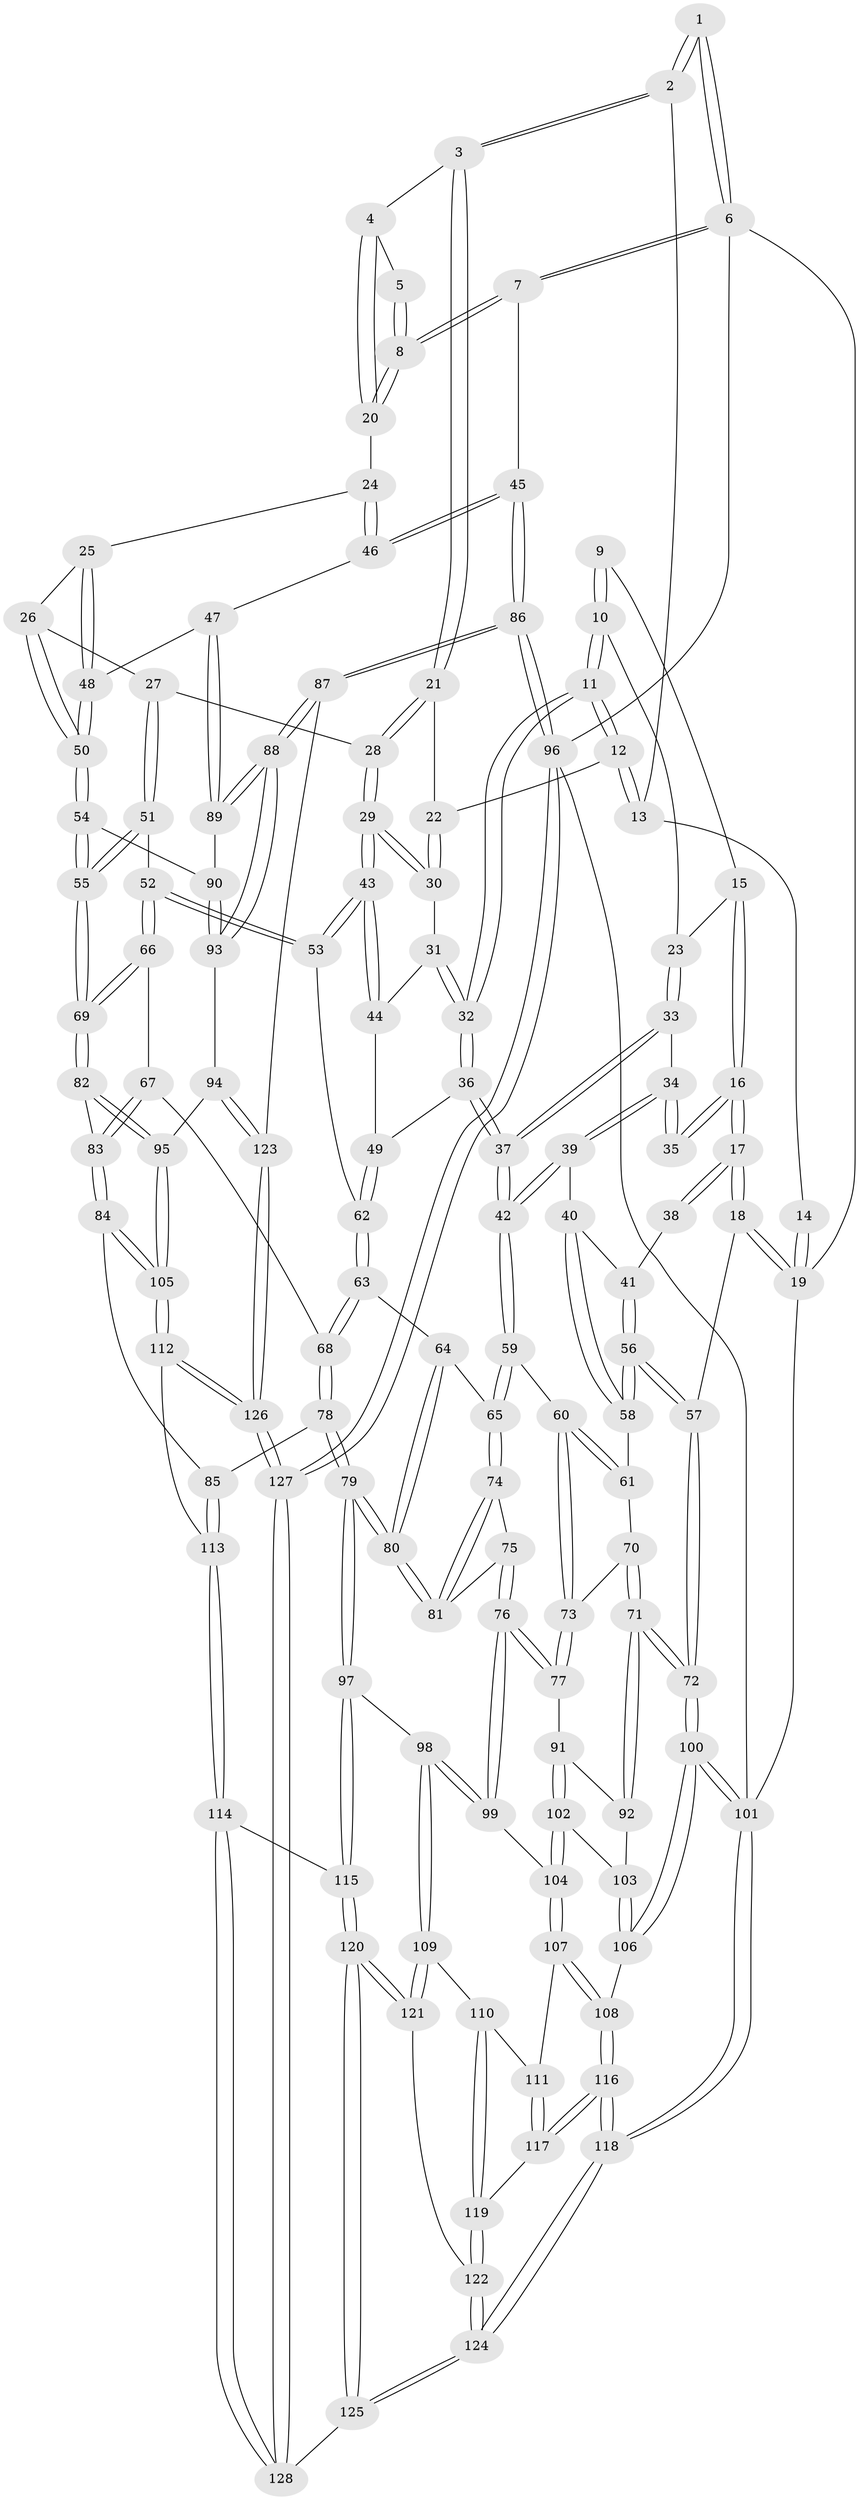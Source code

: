 // coarse degree distribution, {4: 0.30337078651685395, 5: 0.4044943820224719, 6: 0.20224719101123595, 2: 0.02247191011235955, 3: 0.056179775280898875, 7: 0.011235955056179775}
// Generated by graph-tools (version 1.1) at 2025/21/03/04/25 18:21:20]
// undirected, 128 vertices, 317 edges
graph export_dot {
graph [start="1"]
  node [color=gray90,style=filled];
  1 [pos="+1+0"];
  2 [pos="+0.6510200214536257+0"];
  3 [pos="+0.7035410728910387+0.1162838984646803"];
  4 [pos="+0.875210571859631+0.05694568878513301"];
  5 [pos="+0.8842792264276582+0.047237114936000635"];
  6 [pos="+1+0"];
  7 [pos="+1+0.1579088975130971"];
  8 [pos="+1+0.15921405126145144"];
  9 [pos="+0.15564853268864234+0"];
  10 [pos="+0.2723598564394337+0.17284837615643864"];
  11 [pos="+0.34193461115634244+0.17743988395568414"];
  12 [pos="+0.38546139916710137+0.16057093038973144"];
  13 [pos="+0.47817309361595944+0"];
  14 [pos="+0.15229069956103017+0"];
  15 [pos="+0.05616968252061668+0.13038682749013483"];
  16 [pos="+0+0.192587883489022"];
  17 [pos="+0+0.24167714157945214"];
  18 [pos="+0+0.2582946659587395"];
  19 [pos="+0+0"];
  20 [pos="+1+0.20250939097566537"];
  21 [pos="+0.703401435812022+0.13142707915455323"];
  22 [pos="+0.4009106446405747+0.16764235449159476"];
  23 [pos="+0.25256534349769644+0.18366928240797198"];
  24 [pos="+0.8853877373803537+0.23180802357138178"];
  25 [pos="+0.8762733478120461+0.23263473234041027"];
  26 [pos="+0.811799975208027+0.23496945806823813"];
  27 [pos="+0.775330386082318+0.22479022309370159"];
  28 [pos="+0.720643132690152+0.1759959903991834"];
  29 [pos="+0.5631090601721032+0.31166013412890703"];
  30 [pos="+0.4857209463898943+0.27497560909248814"];
  31 [pos="+0.469257239001243+0.3013021401076057"];
  32 [pos="+0.3563857648919032+0.3817029507524177"];
  33 [pos="+0.23812186415977288+0.20784263876838788"];
  34 [pos="+0.18654491202469684+0.2658023429897902"];
  35 [pos="+0.17889264741362873+0.2663541143464185"];
  36 [pos="+0.3536895934204998+0.40416535361286016"];
  37 [pos="+0.282473479789085+0.43559291911090603"];
  38 [pos="+0.08286374264940637+0.3030568809491256"];
  39 [pos="+0.17294907422053477+0.3740662676450051"];
  40 [pos="+0.1510574919007852+0.3746629234931685"];
  41 [pos="+0.12231392213594455+0.36532182418771514"];
  42 [pos="+0.2460820593636839+0.4623305369248703"];
  43 [pos="+0.5664902124713921+0.406009801789457"];
  44 [pos="+0.45426345270249274+0.3661326407605601"];
  45 [pos="+1+0.4673213479994281"];
  46 [pos="+0.9721775333319713+0.49941782829400483"];
  47 [pos="+0.9715402327709406+0.4996233309438326"];
  48 [pos="+0.9237725447372362+0.5094388284692991"];
  49 [pos="+0.37065774663131973+0.41175072415920083"];
  50 [pos="+0.8735333958456665+0.5228392852944472"];
  51 [pos="+0.7088255993554837+0.41410868165182546"];
  52 [pos="+0.5759518054468449+0.42531976760344903"];
  53 [pos="+0.567990931969569+0.41234210592645054"];
  54 [pos="+0.830391953341292+0.5526670399111868"];
  55 [pos="+0.8069085382715852+0.5553846736255802"];
  56 [pos="+0+0.4127078034663143"];
  57 [pos="+0+0.3986528706178124"];
  58 [pos="+0.05512695182387029+0.4652013816218816"];
  59 [pos="+0.2438558274543294+0.46943033251822164"];
  60 [pos="+0.21176350544222303+0.49618375063347514"];
  61 [pos="+0.06661422582938577+0.47227002993066336"];
  62 [pos="+0.39505225329474913+0.43244872203373724"];
  63 [pos="+0.44436855561977884+0.5356148229827491"];
  64 [pos="+0.3664115517622441+0.5605868047124377"];
  65 [pos="+0.3123244153378713+0.5515655351813897"];
  66 [pos="+0.5675233309710762+0.47368825622680005"];
  67 [pos="+0.5260816123908943+0.5314174637658146"];
  68 [pos="+0.45293840263739+0.5400031020392724"];
  69 [pos="+0.7466737060248392+0.6014159874641254"];
  70 [pos="+0.08567793990345517+0.5577567465430869"];
  71 [pos="+0+0.6224108206366273"];
  72 [pos="+0+0.6209701527912703"];
  73 [pos="+0.16136999808318295+0.6113730634620724"];
  74 [pos="+0.3075632954753966+0.581031916941918"];
  75 [pos="+0.26167394158574847+0.6292795389098078"];
  76 [pos="+0.1976481897412621+0.6554365395033502"];
  77 [pos="+0.16060156923330873+0.6270058713902543"];
  78 [pos="+0.4276275723988745+0.73217483577218"];
  79 [pos="+0.3904859993534036+0.742915974092506"];
  80 [pos="+0.3900138749426366+0.7418548349131131"];
  81 [pos="+0.3379509855834987+0.6650051420128201"];
  82 [pos="+0.7356003662859326+0.6172450087591909"];
  83 [pos="+0.5793017685550301+0.6448676946736877"];
  84 [pos="+0.5550642389756709+0.6824353274166834"];
  85 [pos="+0.4528060246515566+0.7343893169135985"];
  86 [pos="+1+0.8812178464800007"];
  87 [pos="+1+0.838547446145216"];
  88 [pos="+1+0.8291386476963223"];
  89 [pos="+0.9796363280718015+0.6647689019357185"];
  90 [pos="+0.8460628346172976+0.5812731306945745"];
  91 [pos="+0.13477452114103927+0.643337394995203"];
  92 [pos="+0.026598894380964955+0.6523806710143251"];
  93 [pos="+0.9364704242288682+0.7922717663432536"];
  94 [pos="+0.8237131808762884+0.8182699271058071"];
  95 [pos="+0.7384233151116408+0.8281345140651356"];
  96 [pos="+1+1"];
  97 [pos="+0.35734400321535564+0.7734043621111603"];
  98 [pos="+0.3385797193711299+0.7782264637756483"];
  99 [pos="+0.24769038784130357+0.7390969731528909"];
  100 [pos="+0+0.7672915041823911"];
  101 [pos="+0+1"];
  102 [pos="+0.10774781272845593+0.7544935928774178"];
  103 [pos="+0.08618079093009853+0.7651246711750811"];
  104 [pos="+0.17273724223983164+0.7831965555733242"];
  105 [pos="+0.7052246820949933+0.8626538230656933"];
  106 [pos="+0.05656719623959677+0.7928080338491035"];
  107 [pos="+0.16883765226846215+0.803834876699568"];
  108 [pos="+0.07474752784292238+0.8230460658145144"];
  109 [pos="+0.3313293245999823+0.789421496135485"];
  110 [pos="+0.211658074248104+0.8532347245505916"];
  111 [pos="+0.16771196157553658+0.8297979560198305"];
  112 [pos="+0.7049595405786467+0.8631686503368826"];
  113 [pos="+0.576713641123257+0.8831924590416328"];
  114 [pos="+0.5262126581308164+0.9343121198023959"];
  115 [pos="+0.4240876334977482+0.9156592518019421"];
  116 [pos="+0.1048078361695486+0.8920305403393542"];
  117 [pos="+0.12387100304853371+0.8832984661576974"];
  118 [pos="+0+1"];
  119 [pos="+0.2101815263913364+0.9038104930192823"];
  120 [pos="+0.30967324499990995+1"];
  121 [pos="+0.30124430114533685+0.8699285174253928"];
  122 [pos="+0.21389166493870965+0.908205672315406"];
  123 [pos="+0.884012872581971+0.9529354202457243"];
  124 [pos="+0.24053195406780928+1"];
  125 [pos="+0.24497214473463072+1"];
  126 [pos="+0.7635690941362526+1"];
  127 [pos="+0.7716150402308729+1"];
  128 [pos="+0.5197417971401254+1"];
  1 -- 2;
  1 -- 2;
  1 -- 6;
  1 -- 6;
  2 -- 3;
  2 -- 3;
  2 -- 13;
  3 -- 4;
  3 -- 21;
  3 -- 21;
  4 -- 5;
  4 -- 20;
  4 -- 20;
  5 -- 8;
  5 -- 8;
  6 -- 7;
  6 -- 7;
  6 -- 19;
  6 -- 96;
  7 -- 8;
  7 -- 8;
  7 -- 45;
  8 -- 20;
  8 -- 20;
  9 -- 10;
  9 -- 10;
  9 -- 15;
  10 -- 11;
  10 -- 11;
  10 -- 23;
  11 -- 12;
  11 -- 12;
  11 -- 32;
  11 -- 32;
  12 -- 13;
  12 -- 13;
  12 -- 22;
  13 -- 14;
  14 -- 19;
  14 -- 19;
  15 -- 16;
  15 -- 16;
  15 -- 23;
  16 -- 17;
  16 -- 17;
  16 -- 35;
  16 -- 35;
  17 -- 18;
  17 -- 18;
  17 -- 38;
  17 -- 38;
  18 -- 19;
  18 -- 19;
  18 -- 57;
  19 -- 101;
  20 -- 24;
  21 -- 22;
  21 -- 28;
  21 -- 28;
  22 -- 30;
  22 -- 30;
  23 -- 33;
  23 -- 33;
  24 -- 25;
  24 -- 46;
  24 -- 46;
  25 -- 26;
  25 -- 48;
  25 -- 48;
  26 -- 27;
  26 -- 50;
  26 -- 50;
  27 -- 28;
  27 -- 51;
  27 -- 51;
  28 -- 29;
  28 -- 29;
  29 -- 30;
  29 -- 30;
  29 -- 43;
  29 -- 43;
  30 -- 31;
  31 -- 32;
  31 -- 32;
  31 -- 44;
  32 -- 36;
  32 -- 36;
  33 -- 34;
  33 -- 37;
  33 -- 37;
  34 -- 35;
  34 -- 35;
  34 -- 39;
  34 -- 39;
  36 -- 37;
  36 -- 37;
  36 -- 49;
  37 -- 42;
  37 -- 42;
  38 -- 41;
  39 -- 40;
  39 -- 42;
  39 -- 42;
  40 -- 41;
  40 -- 58;
  40 -- 58;
  41 -- 56;
  41 -- 56;
  42 -- 59;
  42 -- 59;
  43 -- 44;
  43 -- 44;
  43 -- 53;
  43 -- 53;
  44 -- 49;
  45 -- 46;
  45 -- 46;
  45 -- 86;
  45 -- 86;
  46 -- 47;
  47 -- 48;
  47 -- 89;
  47 -- 89;
  48 -- 50;
  48 -- 50;
  49 -- 62;
  49 -- 62;
  50 -- 54;
  50 -- 54;
  51 -- 52;
  51 -- 55;
  51 -- 55;
  52 -- 53;
  52 -- 53;
  52 -- 66;
  52 -- 66;
  53 -- 62;
  54 -- 55;
  54 -- 55;
  54 -- 90;
  55 -- 69;
  55 -- 69;
  56 -- 57;
  56 -- 57;
  56 -- 58;
  56 -- 58;
  57 -- 72;
  57 -- 72;
  58 -- 61;
  59 -- 60;
  59 -- 65;
  59 -- 65;
  60 -- 61;
  60 -- 61;
  60 -- 73;
  60 -- 73;
  61 -- 70;
  62 -- 63;
  62 -- 63;
  63 -- 64;
  63 -- 68;
  63 -- 68;
  64 -- 65;
  64 -- 80;
  64 -- 80;
  65 -- 74;
  65 -- 74;
  66 -- 67;
  66 -- 69;
  66 -- 69;
  67 -- 68;
  67 -- 83;
  67 -- 83;
  68 -- 78;
  68 -- 78;
  69 -- 82;
  69 -- 82;
  70 -- 71;
  70 -- 71;
  70 -- 73;
  71 -- 72;
  71 -- 72;
  71 -- 92;
  71 -- 92;
  72 -- 100;
  72 -- 100;
  73 -- 77;
  73 -- 77;
  74 -- 75;
  74 -- 81;
  74 -- 81;
  75 -- 76;
  75 -- 76;
  75 -- 81;
  76 -- 77;
  76 -- 77;
  76 -- 99;
  76 -- 99;
  77 -- 91;
  78 -- 79;
  78 -- 79;
  78 -- 85;
  79 -- 80;
  79 -- 80;
  79 -- 97;
  79 -- 97;
  80 -- 81;
  80 -- 81;
  82 -- 83;
  82 -- 95;
  82 -- 95;
  83 -- 84;
  83 -- 84;
  84 -- 85;
  84 -- 105;
  84 -- 105;
  85 -- 113;
  85 -- 113;
  86 -- 87;
  86 -- 87;
  86 -- 96;
  86 -- 96;
  87 -- 88;
  87 -- 88;
  87 -- 123;
  88 -- 89;
  88 -- 89;
  88 -- 93;
  88 -- 93;
  89 -- 90;
  90 -- 93;
  90 -- 93;
  91 -- 92;
  91 -- 102;
  91 -- 102;
  92 -- 103;
  93 -- 94;
  94 -- 95;
  94 -- 123;
  94 -- 123;
  95 -- 105;
  95 -- 105;
  96 -- 127;
  96 -- 127;
  96 -- 101;
  97 -- 98;
  97 -- 115;
  97 -- 115;
  98 -- 99;
  98 -- 99;
  98 -- 109;
  98 -- 109;
  99 -- 104;
  100 -- 101;
  100 -- 101;
  100 -- 106;
  100 -- 106;
  101 -- 118;
  101 -- 118;
  102 -- 103;
  102 -- 104;
  102 -- 104;
  103 -- 106;
  103 -- 106;
  104 -- 107;
  104 -- 107;
  105 -- 112;
  105 -- 112;
  106 -- 108;
  107 -- 108;
  107 -- 108;
  107 -- 111;
  108 -- 116;
  108 -- 116;
  109 -- 110;
  109 -- 121;
  109 -- 121;
  110 -- 111;
  110 -- 119;
  110 -- 119;
  111 -- 117;
  111 -- 117;
  112 -- 113;
  112 -- 126;
  112 -- 126;
  113 -- 114;
  113 -- 114;
  114 -- 115;
  114 -- 128;
  114 -- 128;
  115 -- 120;
  115 -- 120;
  116 -- 117;
  116 -- 117;
  116 -- 118;
  116 -- 118;
  117 -- 119;
  118 -- 124;
  118 -- 124;
  119 -- 122;
  119 -- 122;
  120 -- 121;
  120 -- 121;
  120 -- 125;
  120 -- 125;
  121 -- 122;
  122 -- 124;
  122 -- 124;
  123 -- 126;
  123 -- 126;
  124 -- 125;
  124 -- 125;
  125 -- 128;
  126 -- 127;
  126 -- 127;
  127 -- 128;
  127 -- 128;
}
